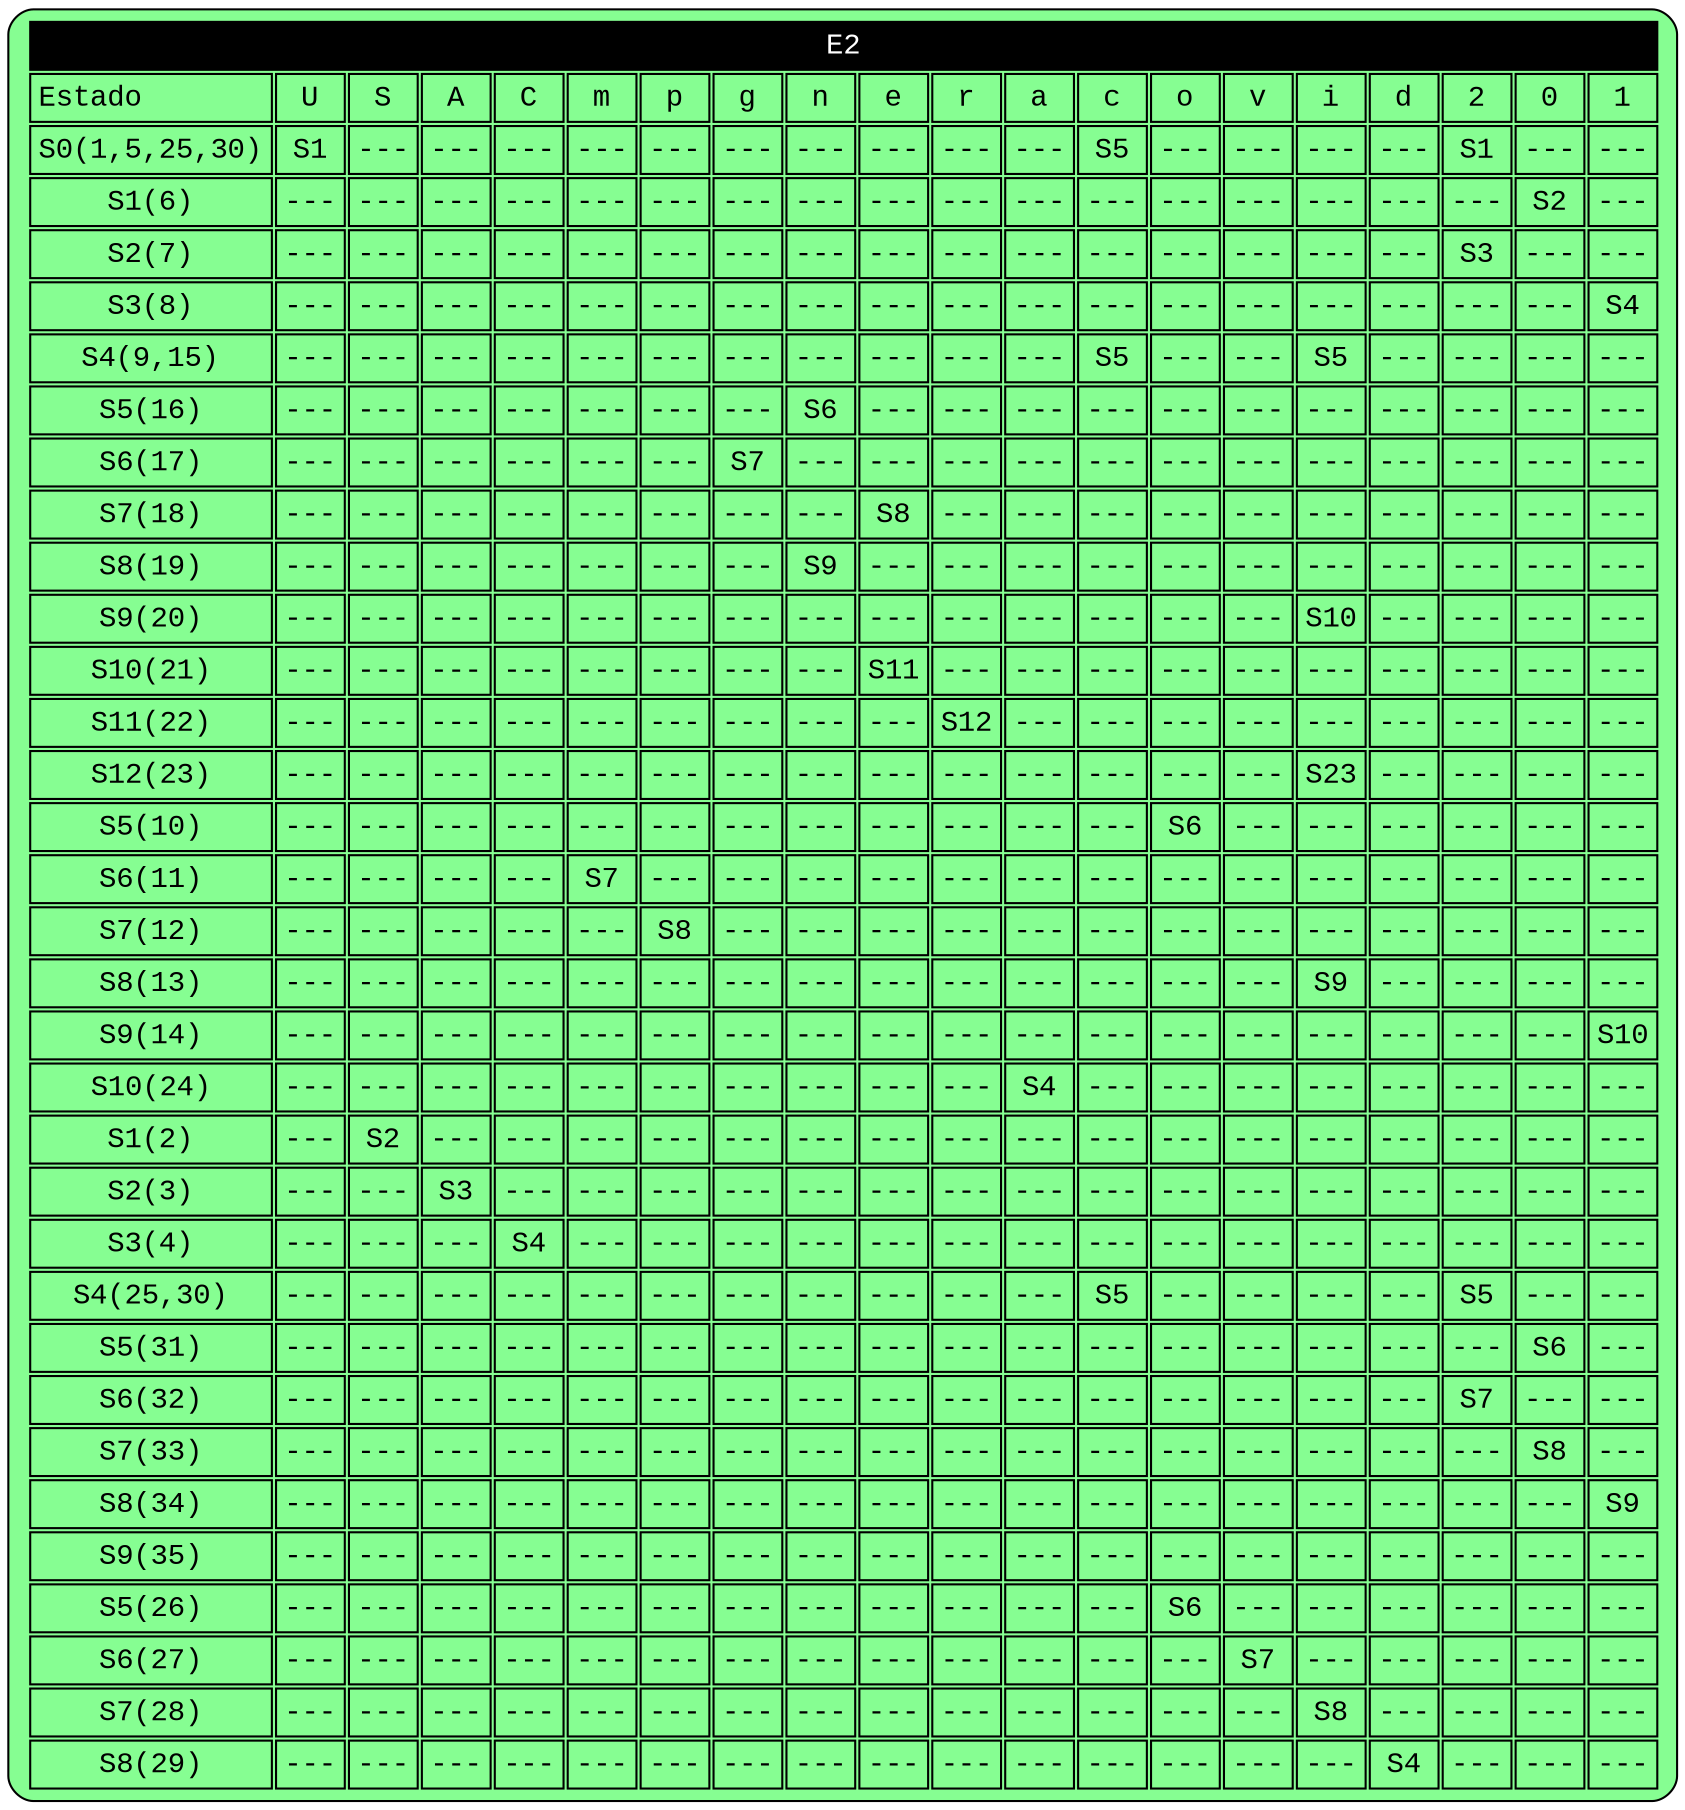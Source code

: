 digraph G{
graph [fontsize=30 labelloc="t" label="" splines=true overlap=false rankdir = "LR"];

"state5" [ style = "filled" penwidth = 1 fillcolor="#86FE92" fontname = "Courier New" shape = "Mrecord" label =
<<table border="0" cellborder="1" cellpadding="3" bgcolor="#86FE92">
<tr><td bgcolor="black" align="center" colspan="20"><font color="white">E2</font></td></tr>

<tr>
<td align="left">Estado</td>
<td>U</td>
<td>S</td>
<td>A</td>
<td>C</td>
<td>m</td>
<td>p</td>
<td>g</td>
<td>n</td>
<td>e</td>
<td>r</td>
<td>a</td>
<td>c</td>
<td>o</td>
<td>v</td>
<td>i</td>
<td>d</td>
<td>2</td>
<td>0</td>
<td>1</td>
</tr>


<tr><td>S0(1,5,25,30)</td>
<td>S1</td>
<td>---</td>
<td>---</td>
<td>---</td>
<td>---</td>
<td>---</td>
<td>---</td>
<td>---</td>
<td>---</td>
<td>---</td>
<td>---</td>
<td>S5</td>
<td>---</td>
<td>---</td>
<td>---</td>
<td>---</td>
<td>S1</td>
<td>---</td>
<td>---</td>
</tr>
<tr><td>S1(6)</td>
<td>---</td>
<td>---</td>
<td>---</td>
<td>---</td>
<td>---</td>
<td>---</td>
<td>---</td>
<td>---</td>
<td>---</td>
<td>---</td>
<td>---</td>
<td>---</td>
<td>---</td>
<td>---</td>
<td>---</td>
<td>---</td>
<td>---</td>
<td>S2</td>
<td>---</td>
</tr>
<tr><td>S2(7)</td>
<td>---</td>
<td>---</td>
<td>---</td>
<td>---</td>
<td>---</td>
<td>---</td>
<td>---</td>
<td>---</td>
<td>---</td>
<td>---</td>
<td>---</td>
<td>---</td>
<td>---</td>
<td>---</td>
<td>---</td>
<td>---</td>
<td>S3</td>
<td>---</td>
<td>---</td>
</tr>
<tr><td>S3(8)</td>
<td>---</td>
<td>---</td>
<td>---</td>
<td>---</td>
<td>---</td>
<td>---</td>
<td>---</td>
<td>---</td>
<td>---</td>
<td>---</td>
<td>---</td>
<td>---</td>
<td>---</td>
<td>---</td>
<td>---</td>
<td>---</td>
<td>---</td>
<td>---</td>
<td>S4</td>
</tr>
<tr><td>S4(9,15)</td>
<td>---</td>
<td>---</td>
<td>---</td>
<td>---</td>
<td>---</td>
<td>---</td>
<td>---</td>
<td>---</td>
<td>---</td>
<td>---</td>
<td>---</td>
<td>S5</td>
<td>---</td>
<td>---</td>
<td>S5</td>
<td>---</td>
<td>---</td>
<td>---</td>
<td>---</td>
</tr>
<tr><td>S5(16)</td>
<td>---</td>
<td>---</td>
<td>---</td>
<td>---</td>
<td>---</td>
<td>---</td>
<td>---</td>
<td>S6</td>
<td>---</td>
<td>---</td>
<td>---</td>
<td>---</td>
<td>---</td>
<td>---</td>
<td>---</td>
<td>---</td>
<td>---</td>
<td>---</td>
<td>---</td>
</tr>
<tr><td>S6(17)</td>
<td>---</td>
<td>---</td>
<td>---</td>
<td>---</td>
<td>---</td>
<td>---</td>
<td>S7</td>
<td>---</td>
<td>---</td>
<td>---</td>
<td>---</td>
<td>---</td>
<td>---</td>
<td>---</td>
<td>---</td>
<td>---</td>
<td>---</td>
<td>---</td>
<td>---</td>
</tr>
<tr><td>S7(18)</td>
<td>---</td>
<td>---</td>
<td>---</td>
<td>---</td>
<td>---</td>
<td>---</td>
<td>---</td>
<td>---</td>
<td>S8</td>
<td>---</td>
<td>---</td>
<td>---</td>
<td>---</td>
<td>---</td>
<td>---</td>
<td>---</td>
<td>---</td>
<td>---</td>
<td>---</td>
</tr>
<tr><td>S8(19)</td>
<td>---</td>
<td>---</td>
<td>---</td>
<td>---</td>
<td>---</td>
<td>---</td>
<td>---</td>
<td>S9</td>
<td>---</td>
<td>---</td>
<td>---</td>
<td>---</td>
<td>---</td>
<td>---</td>
<td>---</td>
<td>---</td>
<td>---</td>
<td>---</td>
<td>---</td>
</tr>
<tr><td>S9(20)</td>
<td>---</td>
<td>---</td>
<td>---</td>
<td>---</td>
<td>---</td>
<td>---</td>
<td>---</td>
<td>---</td>
<td>---</td>
<td>---</td>
<td>---</td>
<td>---</td>
<td>---</td>
<td>---</td>
<td>S10</td>
<td>---</td>
<td>---</td>
<td>---</td>
<td>---</td>
</tr>
<tr><td>S10(21)</td>
<td>---</td>
<td>---</td>
<td>---</td>
<td>---</td>
<td>---</td>
<td>---</td>
<td>---</td>
<td>---</td>
<td>S11</td>
<td>---</td>
<td>---</td>
<td>---</td>
<td>---</td>
<td>---</td>
<td>---</td>
<td>---</td>
<td>---</td>
<td>---</td>
<td>---</td>
</tr>
<tr><td>S11(22)</td>
<td>---</td>
<td>---</td>
<td>---</td>
<td>---</td>
<td>---</td>
<td>---</td>
<td>---</td>
<td>---</td>
<td>---</td>
<td>S12</td>
<td>---</td>
<td>---</td>
<td>---</td>
<td>---</td>
<td>---</td>
<td>---</td>
<td>---</td>
<td>---</td>
<td>---</td>
</tr>
<tr><td>S12(23)</td>
<td>---</td>
<td>---</td>
<td>---</td>
<td>---</td>
<td>---</td>
<td>---</td>
<td>---</td>
<td>---</td>
<td>---</td>
<td>---</td>
<td>---</td>
<td>---</td>
<td>---</td>
<td>---</td>
<td>S23</td>
<td>---</td>
<td>---</td>
<td>---</td>
<td>---</td>
</tr>
<tr><td>S5(10)</td>
<td>---</td>
<td>---</td>
<td>---</td>
<td>---</td>
<td>---</td>
<td>---</td>
<td>---</td>
<td>---</td>
<td>---</td>
<td>---</td>
<td>---</td>
<td>---</td>
<td>S6</td>
<td>---</td>
<td>---</td>
<td>---</td>
<td>---</td>
<td>---</td>
<td>---</td>
</tr>
<tr><td>S6(11)</td>
<td>---</td>
<td>---</td>
<td>---</td>
<td>---</td>
<td>S7</td>
<td>---</td>
<td>---</td>
<td>---</td>
<td>---</td>
<td>---</td>
<td>---</td>
<td>---</td>
<td>---</td>
<td>---</td>
<td>---</td>
<td>---</td>
<td>---</td>
<td>---</td>
<td>---</td>
</tr>
<tr><td>S7(12)</td>
<td>---</td>
<td>---</td>
<td>---</td>
<td>---</td>
<td>---</td>
<td>S8</td>
<td>---</td>
<td>---</td>
<td>---</td>
<td>---</td>
<td>---</td>
<td>---</td>
<td>---</td>
<td>---</td>
<td>---</td>
<td>---</td>
<td>---</td>
<td>---</td>
<td>---</td>
</tr>
<tr><td>S8(13)</td>
<td>---</td>
<td>---</td>
<td>---</td>
<td>---</td>
<td>---</td>
<td>---</td>
<td>---</td>
<td>---</td>
<td>---</td>
<td>---</td>
<td>---</td>
<td>---</td>
<td>---</td>
<td>---</td>
<td>S9</td>
<td>---</td>
<td>---</td>
<td>---</td>
<td>---</td>
</tr>
<tr><td>S9(14)</td>
<td>---</td>
<td>---</td>
<td>---</td>
<td>---</td>
<td>---</td>
<td>---</td>
<td>---</td>
<td>---</td>
<td>---</td>
<td>---</td>
<td>---</td>
<td>---</td>
<td>---</td>
<td>---</td>
<td>---</td>
<td>---</td>
<td>---</td>
<td>---</td>
<td>S10</td>
</tr>
<tr><td>S10(24)</td>
<td>---</td>
<td>---</td>
<td>---</td>
<td>---</td>
<td>---</td>
<td>---</td>
<td>---</td>
<td>---</td>
<td>---</td>
<td>---</td>
<td>S4</td>
<td>---</td>
<td>---</td>
<td>---</td>
<td>---</td>
<td>---</td>
<td>---</td>
<td>---</td>
<td>---</td>
</tr>
<tr><td>S1(2)</td>
<td>---</td>
<td>S2</td>
<td>---</td>
<td>---</td>
<td>---</td>
<td>---</td>
<td>---</td>
<td>---</td>
<td>---</td>
<td>---</td>
<td>---</td>
<td>---</td>
<td>---</td>
<td>---</td>
<td>---</td>
<td>---</td>
<td>---</td>
<td>---</td>
<td>---</td>
</tr>
<tr><td>S2(3)</td>
<td>---</td>
<td>---</td>
<td>S3</td>
<td>---</td>
<td>---</td>
<td>---</td>
<td>---</td>
<td>---</td>
<td>---</td>
<td>---</td>
<td>---</td>
<td>---</td>
<td>---</td>
<td>---</td>
<td>---</td>
<td>---</td>
<td>---</td>
<td>---</td>
<td>---</td>
</tr>
<tr><td>S3(4)</td>
<td>---</td>
<td>---</td>
<td>---</td>
<td>S4</td>
<td>---</td>
<td>---</td>
<td>---</td>
<td>---</td>
<td>---</td>
<td>---</td>
<td>---</td>
<td>---</td>
<td>---</td>
<td>---</td>
<td>---</td>
<td>---</td>
<td>---</td>
<td>---</td>
<td>---</td>
</tr>
<tr><td>S4(25,30)</td>
<td>---</td>
<td>---</td>
<td>---</td>
<td>---</td>
<td>---</td>
<td>---</td>
<td>---</td>
<td>---</td>
<td>---</td>
<td>---</td>
<td>---</td>
<td>S5</td>
<td>---</td>
<td>---</td>
<td>---</td>
<td>---</td>
<td>S5</td>
<td>---</td>
<td>---</td>
</tr>
<tr><td>S5(31)</td>
<td>---</td>
<td>---</td>
<td>---</td>
<td>---</td>
<td>---</td>
<td>---</td>
<td>---</td>
<td>---</td>
<td>---</td>
<td>---</td>
<td>---</td>
<td>---</td>
<td>---</td>
<td>---</td>
<td>---</td>
<td>---</td>
<td>---</td>
<td>S6</td>
<td>---</td>
</tr>
<tr><td>S6(32)</td>
<td>---</td>
<td>---</td>
<td>---</td>
<td>---</td>
<td>---</td>
<td>---</td>
<td>---</td>
<td>---</td>
<td>---</td>
<td>---</td>
<td>---</td>
<td>---</td>
<td>---</td>
<td>---</td>
<td>---</td>
<td>---</td>
<td>S7</td>
<td>---</td>
<td>---</td>
</tr>
<tr><td>S7(33)</td>
<td>---</td>
<td>---</td>
<td>---</td>
<td>---</td>
<td>---</td>
<td>---</td>
<td>---</td>
<td>---</td>
<td>---</td>
<td>---</td>
<td>---</td>
<td>---</td>
<td>---</td>
<td>---</td>
<td>---</td>
<td>---</td>
<td>---</td>
<td>S8</td>
<td>---</td>
</tr>
<tr><td>S8(34)</td>
<td>---</td>
<td>---</td>
<td>---</td>
<td>---</td>
<td>---</td>
<td>---</td>
<td>---</td>
<td>---</td>
<td>---</td>
<td>---</td>
<td>---</td>
<td>---</td>
<td>---</td>
<td>---</td>
<td>---</td>
<td>---</td>
<td>---</td>
<td>---</td>
<td>S9</td>
</tr>
<tr><td>S9(35)</td>
<td>---</td>
<td>---</td>
<td>---</td>
<td>---</td>
<td>---</td>
<td>---</td>
<td>---</td>
<td>---</td>
<td>---</td>
<td>---</td>
<td>---</td>
<td>---</td>
<td>---</td>
<td>---</td>
<td>---</td>
<td>---</td>
<td>---</td>
<td>---</td>
<td>---</td>
</tr>
<tr><td>S5(26)</td>
<td>---</td>
<td>---</td>
<td>---</td>
<td>---</td>
<td>---</td>
<td>---</td>
<td>---</td>
<td>---</td>
<td>---</td>
<td>---</td>
<td>---</td>
<td>---</td>
<td>S6</td>
<td>---</td>
<td>---</td>
<td>---</td>
<td>---</td>
<td>---</td>
<td>---</td>
</tr>
<tr><td>S6(27)</td>
<td>---</td>
<td>---</td>
<td>---</td>
<td>---</td>
<td>---</td>
<td>---</td>
<td>---</td>
<td>---</td>
<td>---</td>
<td>---</td>
<td>---</td>
<td>---</td>
<td>---</td>
<td>S7</td>
<td>---</td>
<td>---</td>
<td>---</td>
<td>---</td>
<td>---</td>
</tr>
<tr><td>S7(28)</td>
<td>---</td>
<td>---</td>
<td>---</td>
<td>---</td>
<td>---</td>
<td>---</td>
<td>---</td>
<td>---</td>
<td>---</td>
<td>---</td>
<td>---</td>
<td>---</td>
<td>---</td>
<td>---</td>
<td>S8</td>
<td>---</td>
<td>---</td>
<td>---</td>
<td>---</td>
</tr>
<tr><td>S8(29)</td>
<td>---</td>
<td>---</td>
<td>---</td>
<td>---</td>
<td>---</td>
<td>---</td>
<td>---</td>
<td>---</td>
<td>---</td>
<td>---</td>
<td>---</td>
<td>---</td>
<td>---</td>
<td>---</td>
<td>---</td>
<td>S4</td>
<td>---</td>
<td>---</td>
<td>---</td>
</tr>

 </table>>];}
